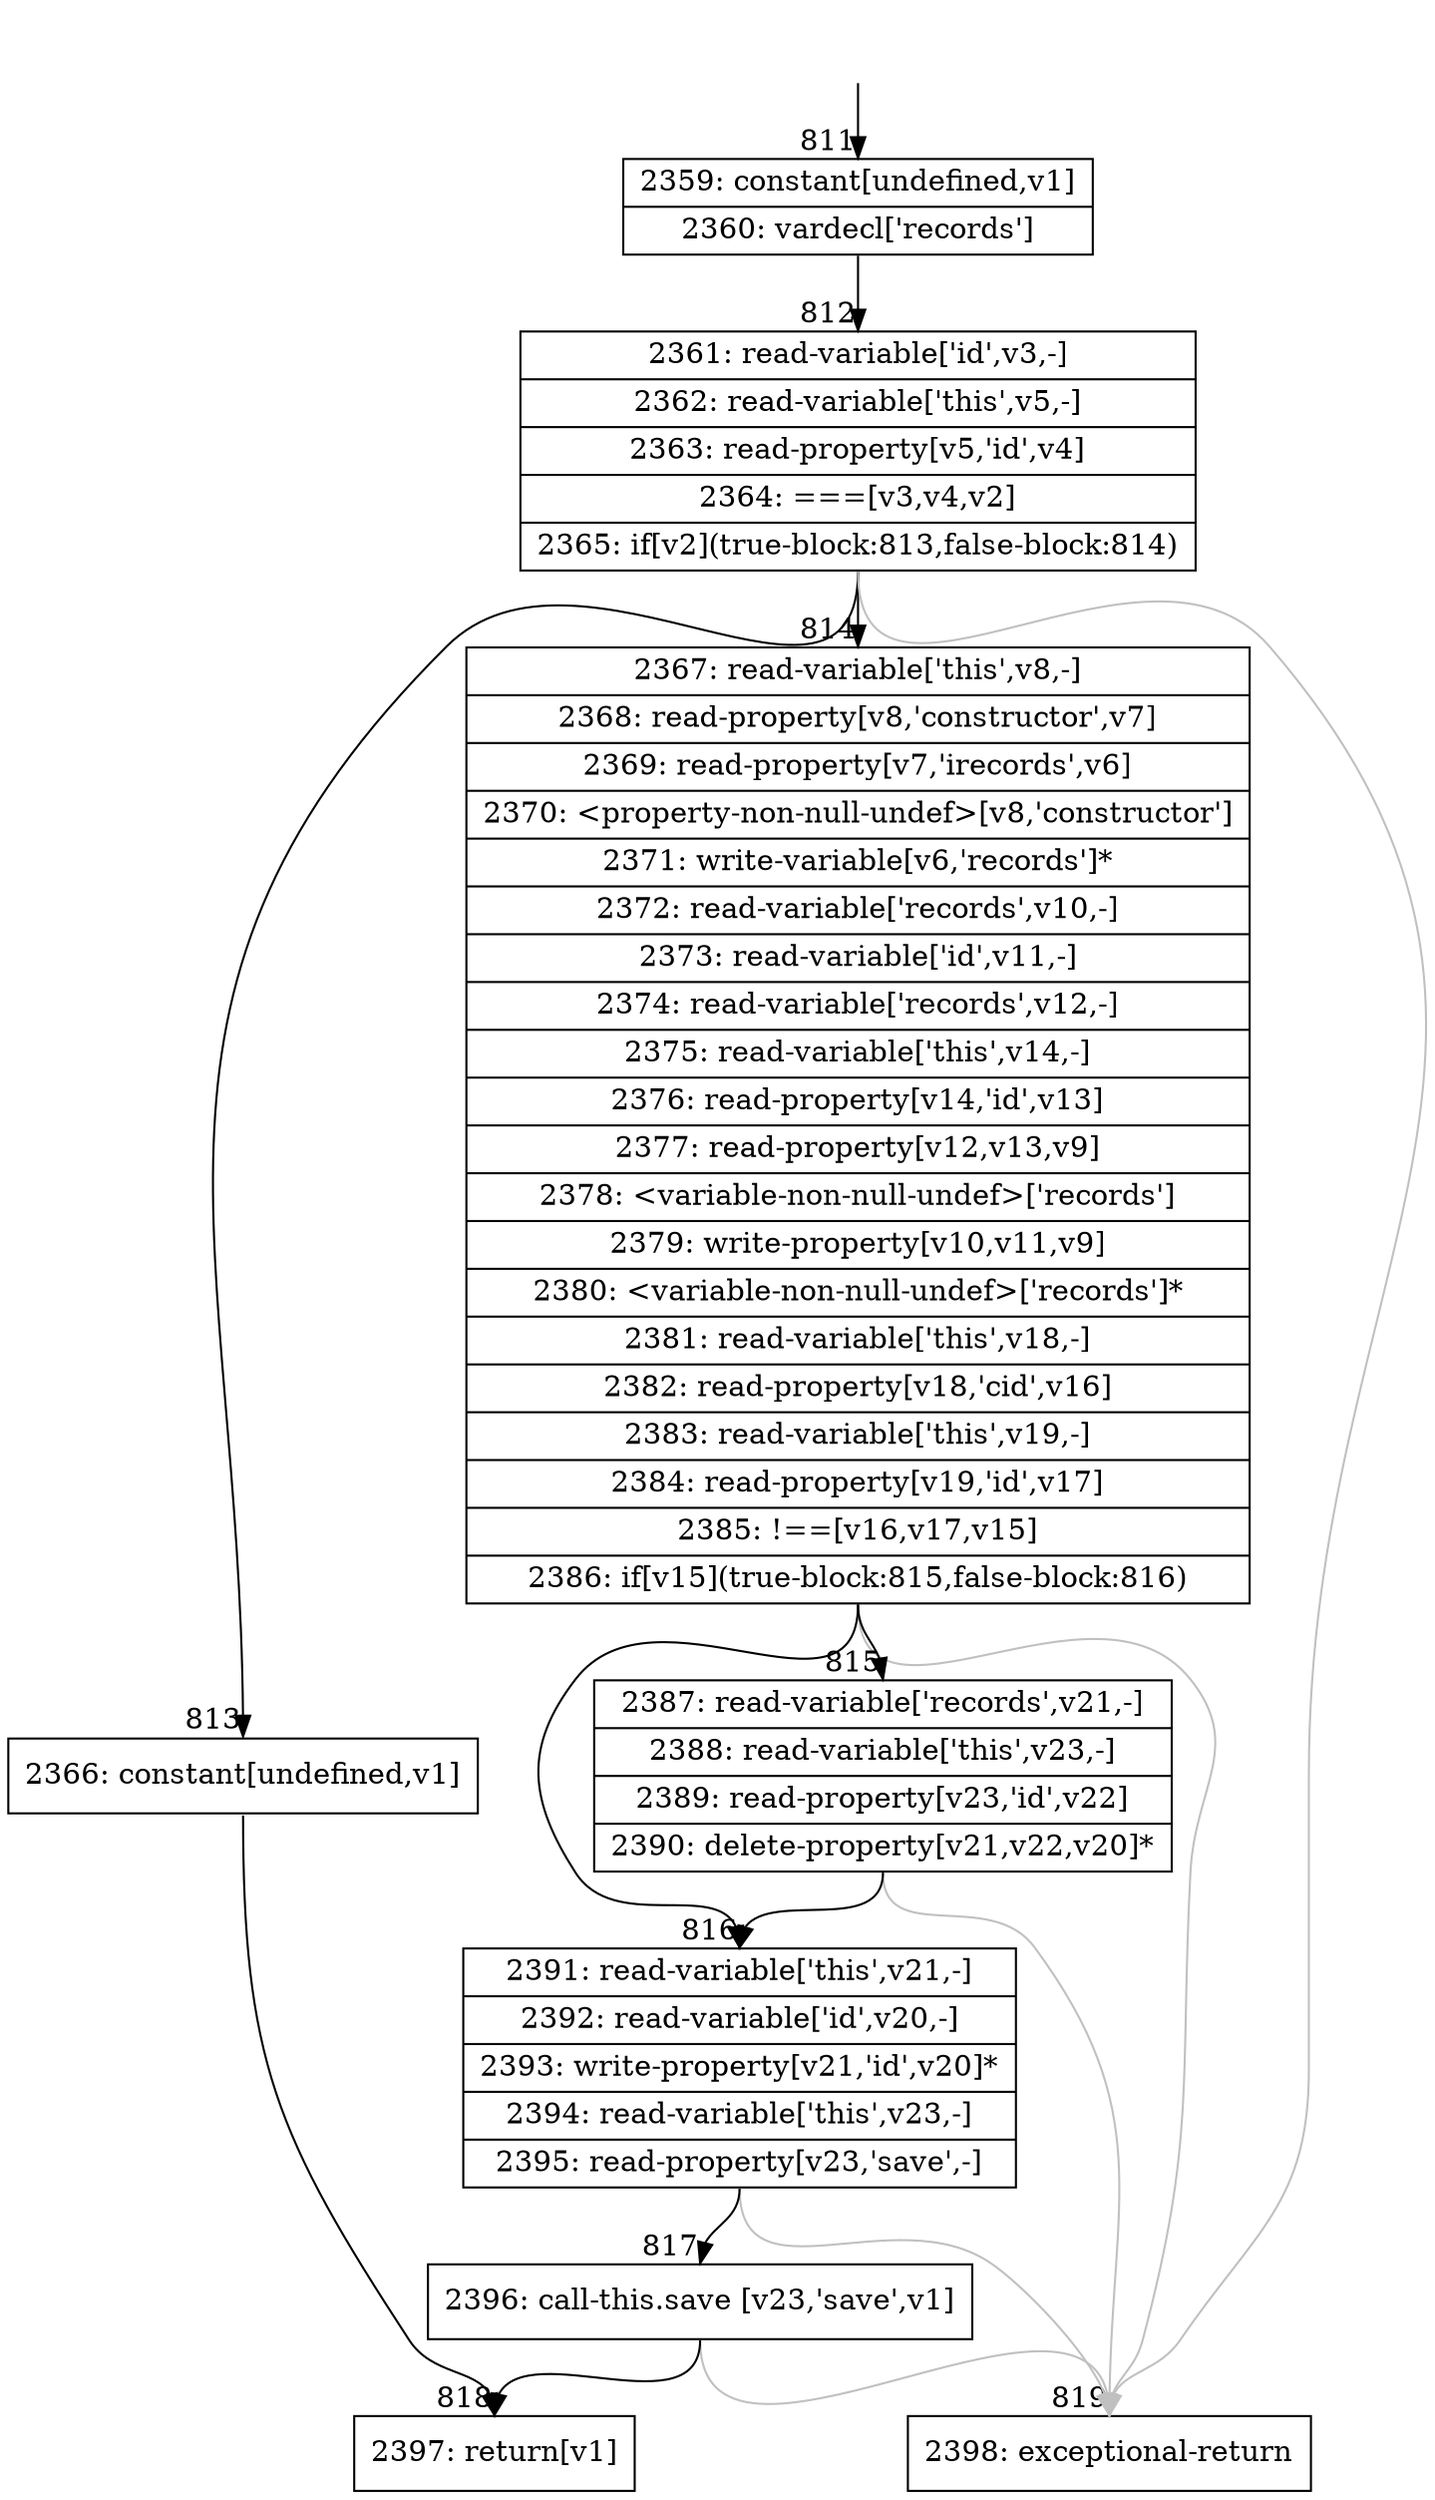 digraph {
rankdir="TD"
BB_entry72[shape=none,label=""];
BB_entry72 -> BB811 [tailport=s, headport=n, headlabel="    811"]
BB811 [shape=record label="{2359: constant[undefined,v1]|2360: vardecl['records']}" ] 
BB811 -> BB812 [tailport=s, headport=n, headlabel="      812"]
BB812 [shape=record label="{2361: read-variable['id',v3,-]|2362: read-variable['this',v5,-]|2363: read-property[v5,'id',v4]|2364: ===[v3,v4,v2]|2365: if[v2](true-block:813,false-block:814)}" ] 
BB812 -> BB813 [tailport=s, headport=n, headlabel="      813"]
BB812 -> BB814 [tailport=s, headport=n, headlabel="      814"]
BB812 -> BB819 [tailport=s, headport=n, color=gray, headlabel="      819"]
BB813 [shape=record label="{2366: constant[undefined,v1]}" ] 
BB813 -> BB818 [tailport=s, headport=n, headlabel="      818"]
BB814 [shape=record label="{2367: read-variable['this',v8,-]|2368: read-property[v8,'constructor',v7]|2369: read-property[v7,'irecords',v6]|2370: \<property-non-null-undef\>[v8,'constructor']|2371: write-variable[v6,'records']*|2372: read-variable['records',v10,-]|2373: read-variable['id',v11,-]|2374: read-variable['records',v12,-]|2375: read-variable['this',v14,-]|2376: read-property[v14,'id',v13]|2377: read-property[v12,v13,v9]|2378: \<variable-non-null-undef\>['records']|2379: write-property[v10,v11,v9]|2380: \<variable-non-null-undef\>['records']*|2381: read-variable['this',v18,-]|2382: read-property[v18,'cid',v16]|2383: read-variable['this',v19,-]|2384: read-property[v19,'id',v17]|2385: !==[v16,v17,v15]|2386: if[v15](true-block:815,false-block:816)}" ] 
BB814 -> BB815 [tailport=s, headport=n, headlabel="      815"]
BB814 -> BB816 [tailport=s, headport=n, headlabel="      816"]
BB814 -> BB819 [tailport=s, headport=n, color=gray]
BB815 [shape=record label="{2387: read-variable['records',v21,-]|2388: read-variable['this',v23,-]|2389: read-property[v23,'id',v22]|2390: delete-property[v21,v22,v20]*}" ] 
BB815 -> BB816 [tailport=s, headport=n]
BB815 -> BB819 [tailport=s, headport=n, color=gray]
BB816 [shape=record label="{2391: read-variable['this',v21,-]|2392: read-variable['id',v20,-]|2393: write-property[v21,'id',v20]*|2394: read-variable['this',v23,-]|2395: read-property[v23,'save',-]}" ] 
BB816 -> BB817 [tailport=s, headport=n, headlabel="      817"]
BB816 -> BB819 [tailport=s, headport=n, color=gray]
BB817 [shape=record label="{2396: call-this.save [v23,'save',v1]}" ] 
BB817 -> BB818 [tailport=s, headport=n]
BB817 -> BB819 [tailport=s, headport=n, color=gray]
BB818 [shape=record label="{2397: return[v1]}" ] 
BB819 [shape=record label="{2398: exceptional-return}" ] 
//#$~ 694
}
